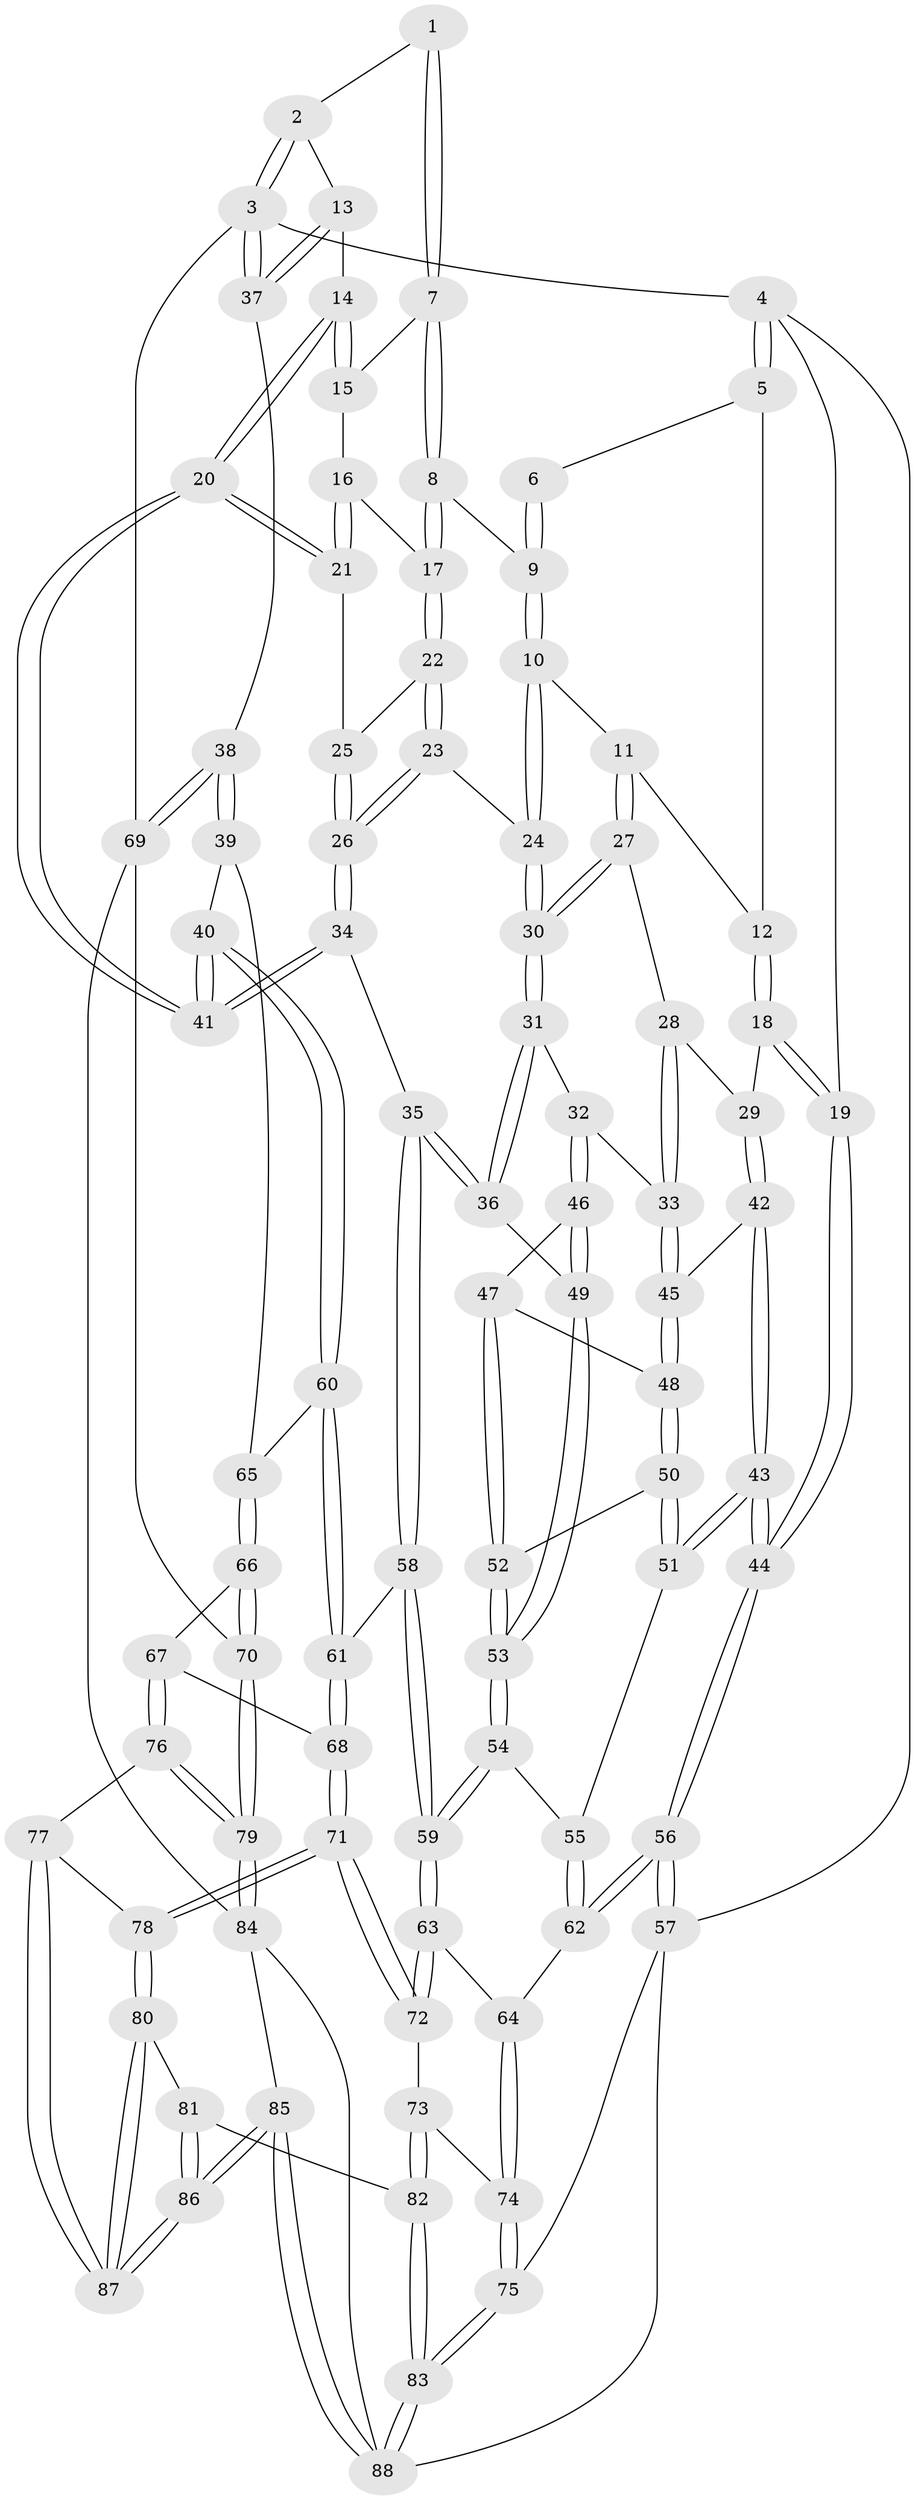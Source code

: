 // Generated by graph-tools (version 1.1) at 2025/11/02/27/25 16:11:56]
// undirected, 88 vertices, 216 edges
graph export_dot {
graph [start="1"]
  node [color=gray90,style=filled];
  1 [pos="+0.6698821046505697+0"];
  2 [pos="+0.7859540891697004+0"];
  3 [pos="+1+0"];
  4 [pos="+0+0"];
  5 [pos="+0.3268819471011482+0"];
  6 [pos="+0.5903453216613572+0"];
  7 [pos="+0.6174103253601807+0"];
  8 [pos="+0.5159200116994174+0.06104238805200738"];
  9 [pos="+0.5047866854704772+0.05769895205328786"];
  10 [pos="+0.490353490638513+0.05870741840112275"];
  11 [pos="+0.3529939689515329+0"];
  12 [pos="+0.33061720479954254+0"];
  13 [pos="+0.8162065680139068+0.060460895521485834"];
  14 [pos="+0.7570249293069728+0.09159086278233401"];
  15 [pos="+0.6194531210071232+0.01125697702698914"];
  16 [pos="+0.6165736689831381+0.06092011906740595"];
  17 [pos="+0.5285907530072865+0.07152085925890023"];
  18 [pos="+0.14782875743101773+0.09035317051617202"];
  19 [pos="+0+0"];
  20 [pos="+0.6625498769093893+0.14868408899397167"];
  21 [pos="+0.6537818683934354+0.13797355408237613"];
  22 [pos="+0.5370188584312626+0.09668388763241932"];
  23 [pos="+0.48271571967121835+0.14977328683508245"];
  24 [pos="+0.4711030275497422+0.14050896572475402"];
  25 [pos="+0.5431554392656115+0.10626500892690337"];
  26 [pos="+0.5287775093502669+0.20656529346600147"];
  27 [pos="+0.3470304665072947+0.04531294128662402"];
  28 [pos="+0.30582212468536335+0.08531203458881126"];
  29 [pos="+0.18639820432463375+0.14167485928450768"];
  30 [pos="+0.38753789670779204+0.14294544312476778"];
  31 [pos="+0.38305649116331036+0.17439124983211013"];
  32 [pos="+0.3585873567117416+0.1861199674123671"];
  33 [pos="+0.28223438500801123+0.1877468597567708"];
  34 [pos="+0.5727175728166971+0.3097922460267411"];
  35 [pos="+0.565005893589561+0.31124446470022005"];
  36 [pos="+0.46044243966745946+0.3115436234678748"];
  37 [pos="+1+0.32149829064075347"];
  38 [pos="+1+0.40975968321081313"];
  39 [pos="+0.8168042898556125+0.39440958571461426"];
  40 [pos="+0.6303549905494926+0.3308545467233195"];
  41 [pos="+0.6132626874234036+0.31598162992422374"];
  42 [pos="+0.19062852725610782+0.17855308893339028"];
  43 [pos="+0.02699219783926229+0.34471784876272027"];
  44 [pos="+0+0.38351825372982207"];
  45 [pos="+0.2493157210035317+0.21199905842437852"];
  46 [pos="+0.31538004716089796+0.2532125158042503"];
  47 [pos="+0.276627072839904+0.25557159605335084"];
  48 [pos="+0.25822034900562996+0.2342586840679314"];
  49 [pos="+0.4361307899118455+0.3238061985551205"];
  50 [pos="+0.15489425633385856+0.3315603905510766"];
  51 [pos="+0.06520693704629862+0.3495611813343455"];
  52 [pos="+0.27259509854666164+0.3346834868401028"];
  53 [pos="+0.3425105151105151+0.4073250961500136"];
  54 [pos="+0.32704778879767527+0.46244936354368293"];
  55 [pos="+0.24126993362056381+0.4475738224943339"];
  56 [pos="+0+0.5718311875746216"];
  57 [pos="+0+0.7906931654021133"];
  58 [pos="+0.4251804726894512+0.5598841013833112"];
  59 [pos="+0.35132757148542615+0.5576215621608702"];
  60 [pos="+0.5606992403554824+0.54572176632902"];
  61 [pos="+0.5085405495245606+0.5852017687445008"];
  62 [pos="+0.025770235683753123+0.6279153759325105"];
  63 [pos="+0.3144536532270004+0.6097021994977777"];
  64 [pos="+0.09238570713022029+0.6550239182889729"];
  65 [pos="+0.6640260163881777+0.5763158751329055"];
  66 [pos="+0.6909696018859481+0.6785491619362861"];
  67 [pos="+0.60975056343327+0.7309178417207646"];
  68 [pos="+0.5430761564018607+0.6767909692438493"];
  69 [pos="+1+0.6708915281895673"];
  70 [pos="+1+0.6911113149617407"];
  71 [pos="+0.3856010022163151+0.7712502418011998"];
  72 [pos="+0.3672983939435009+0.7574445872085425"];
  73 [pos="+0.26471307813169176+0.8117611628550034"];
  74 [pos="+0.17173390329088115+0.8117433021341837"];
  75 [pos="+0.14772446603787495+0.9336858471056092"];
  76 [pos="+0.6055436766213106+0.8023630420395973"];
  77 [pos="+0.5371636095181008+0.8214142911699338"];
  78 [pos="+0.42046320060136194+0.8382640961686517"];
  79 [pos="+0.7064928582465758+0.9562539071331415"];
  80 [pos="+0.42022470485461044+0.8396590506898348"];
  81 [pos="+0.32851171766754445+0.8966470107952956"];
  82 [pos="+0.2990847622887628+0.910080490045303"];
  83 [pos="+0.20283518375368131+1"];
  84 [pos="+0.6494815412847249+1"];
  85 [pos="+0.4921953411492136+1"];
  86 [pos="+0.48668795254406383+1"];
  87 [pos="+0.48655324183733656+1"];
  88 [pos="+0.21733090818799025+1"];
  1 -- 2;
  1 -- 7;
  1 -- 7;
  2 -- 3;
  2 -- 3;
  2 -- 13;
  3 -- 4;
  3 -- 37;
  3 -- 37;
  3 -- 69;
  4 -- 5;
  4 -- 5;
  4 -- 19;
  4 -- 57;
  5 -- 6;
  5 -- 12;
  6 -- 9;
  6 -- 9;
  7 -- 8;
  7 -- 8;
  7 -- 15;
  8 -- 9;
  8 -- 17;
  8 -- 17;
  9 -- 10;
  9 -- 10;
  10 -- 11;
  10 -- 24;
  10 -- 24;
  11 -- 12;
  11 -- 27;
  11 -- 27;
  12 -- 18;
  12 -- 18;
  13 -- 14;
  13 -- 37;
  13 -- 37;
  14 -- 15;
  14 -- 15;
  14 -- 20;
  14 -- 20;
  15 -- 16;
  16 -- 17;
  16 -- 21;
  16 -- 21;
  17 -- 22;
  17 -- 22;
  18 -- 19;
  18 -- 19;
  18 -- 29;
  19 -- 44;
  19 -- 44;
  20 -- 21;
  20 -- 21;
  20 -- 41;
  20 -- 41;
  21 -- 25;
  22 -- 23;
  22 -- 23;
  22 -- 25;
  23 -- 24;
  23 -- 26;
  23 -- 26;
  24 -- 30;
  24 -- 30;
  25 -- 26;
  25 -- 26;
  26 -- 34;
  26 -- 34;
  27 -- 28;
  27 -- 30;
  27 -- 30;
  28 -- 29;
  28 -- 33;
  28 -- 33;
  29 -- 42;
  29 -- 42;
  30 -- 31;
  30 -- 31;
  31 -- 32;
  31 -- 36;
  31 -- 36;
  32 -- 33;
  32 -- 46;
  32 -- 46;
  33 -- 45;
  33 -- 45;
  34 -- 35;
  34 -- 41;
  34 -- 41;
  35 -- 36;
  35 -- 36;
  35 -- 58;
  35 -- 58;
  36 -- 49;
  37 -- 38;
  38 -- 39;
  38 -- 39;
  38 -- 69;
  38 -- 69;
  39 -- 40;
  39 -- 65;
  40 -- 41;
  40 -- 41;
  40 -- 60;
  40 -- 60;
  42 -- 43;
  42 -- 43;
  42 -- 45;
  43 -- 44;
  43 -- 44;
  43 -- 51;
  43 -- 51;
  44 -- 56;
  44 -- 56;
  45 -- 48;
  45 -- 48;
  46 -- 47;
  46 -- 49;
  46 -- 49;
  47 -- 48;
  47 -- 52;
  47 -- 52;
  48 -- 50;
  48 -- 50;
  49 -- 53;
  49 -- 53;
  50 -- 51;
  50 -- 51;
  50 -- 52;
  51 -- 55;
  52 -- 53;
  52 -- 53;
  53 -- 54;
  53 -- 54;
  54 -- 55;
  54 -- 59;
  54 -- 59;
  55 -- 62;
  55 -- 62;
  56 -- 57;
  56 -- 57;
  56 -- 62;
  56 -- 62;
  57 -- 75;
  57 -- 88;
  58 -- 59;
  58 -- 59;
  58 -- 61;
  59 -- 63;
  59 -- 63;
  60 -- 61;
  60 -- 61;
  60 -- 65;
  61 -- 68;
  61 -- 68;
  62 -- 64;
  63 -- 64;
  63 -- 72;
  63 -- 72;
  64 -- 74;
  64 -- 74;
  65 -- 66;
  65 -- 66;
  66 -- 67;
  66 -- 70;
  66 -- 70;
  67 -- 68;
  67 -- 76;
  67 -- 76;
  68 -- 71;
  68 -- 71;
  69 -- 70;
  69 -- 84;
  70 -- 79;
  70 -- 79;
  71 -- 72;
  71 -- 72;
  71 -- 78;
  71 -- 78;
  72 -- 73;
  73 -- 74;
  73 -- 82;
  73 -- 82;
  74 -- 75;
  74 -- 75;
  75 -- 83;
  75 -- 83;
  76 -- 77;
  76 -- 79;
  76 -- 79;
  77 -- 78;
  77 -- 87;
  77 -- 87;
  78 -- 80;
  78 -- 80;
  79 -- 84;
  79 -- 84;
  80 -- 81;
  80 -- 87;
  80 -- 87;
  81 -- 82;
  81 -- 86;
  81 -- 86;
  82 -- 83;
  82 -- 83;
  83 -- 88;
  83 -- 88;
  84 -- 85;
  84 -- 88;
  85 -- 86;
  85 -- 86;
  85 -- 88;
  85 -- 88;
  86 -- 87;
  86 -- 87;
}
